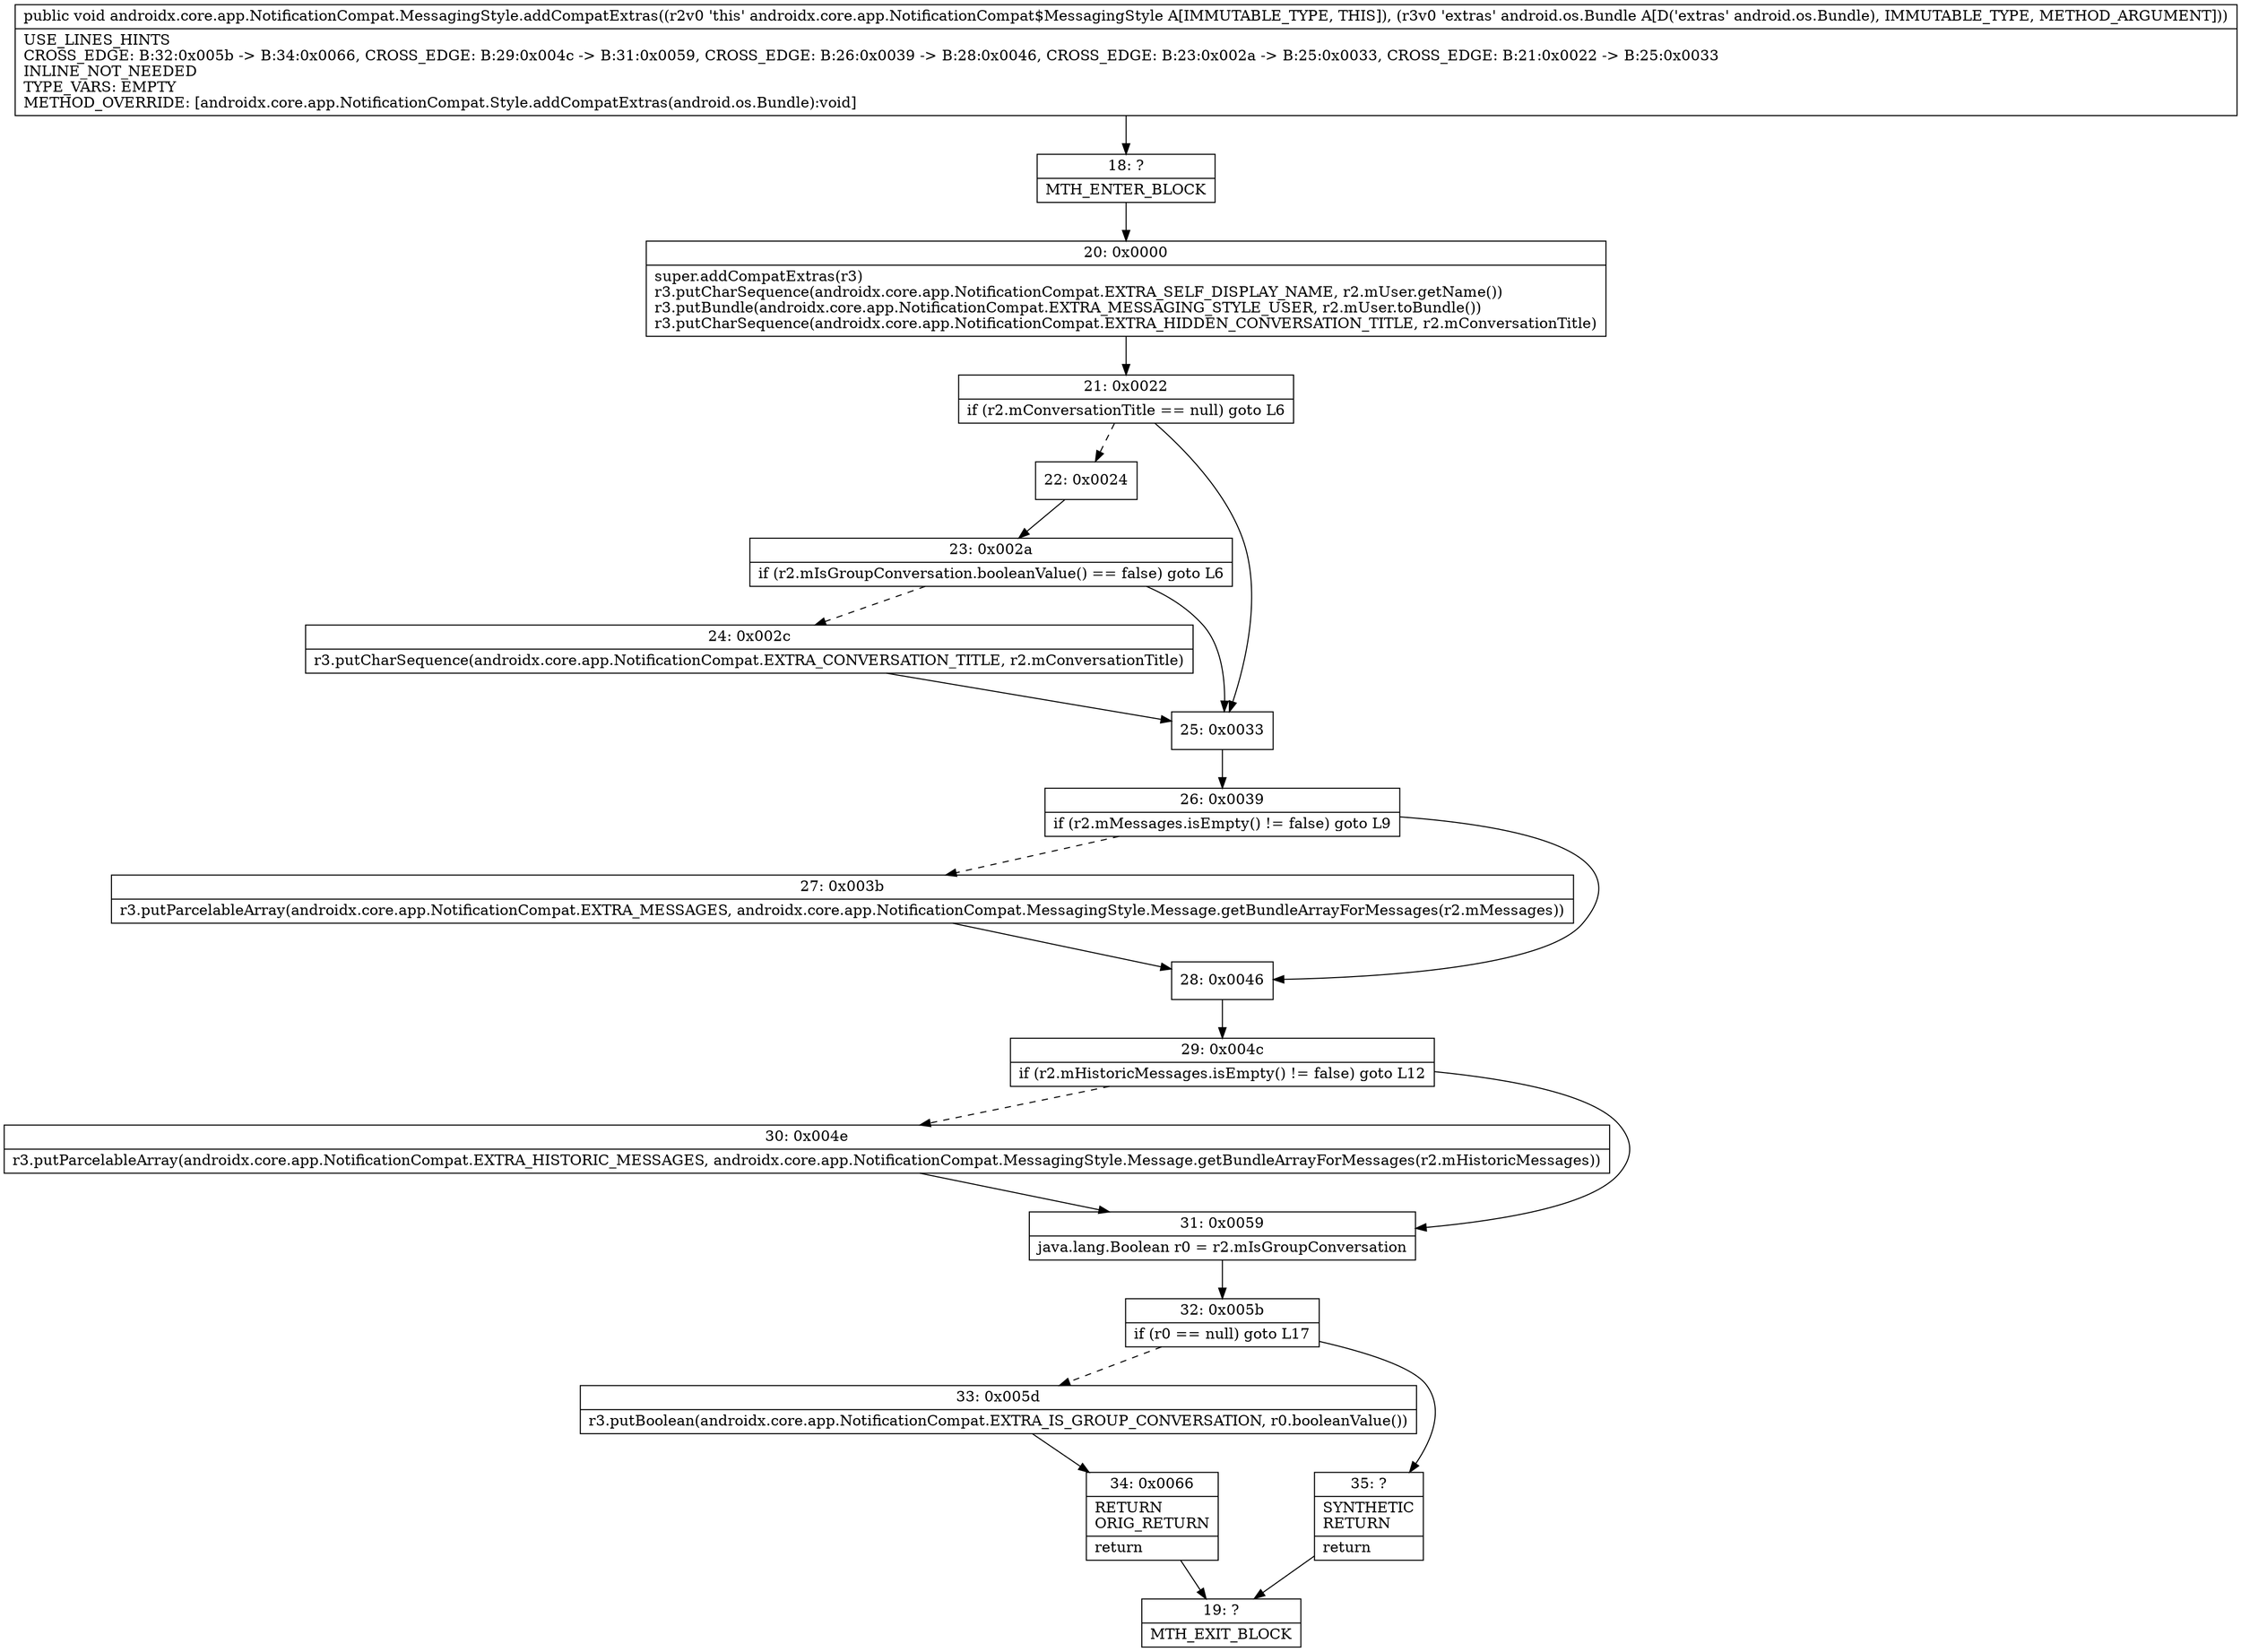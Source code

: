 digraph "CFG forandroidx.core.app.NotificationCompat.MessagingStyle.addCompatExtras(Landroid\/os\/Bundle;)V" {
Node_18 [shape=record,label="{18\:\ ?|MTH_ENTER_BLOCK\l}"];
Node_20 [shape=record,label="{20\:\ 0x0000|super.addCompatExtras(r3)\lr3.putCharSequence(androidx.core.app.NotificationCompat.EXTRA_SELF_DISPLAY_NAME, r2.mUser.getName())\lr3.putBundle(androidx.core.app.NotificationCompat.EXTRA_MESSAGING_STYLE_USER, r2.mUser.toBundle())\lr3.putCharSequence(androidx.core.app.NotificationCompat.EXTRA_HIDDEN_CONVERSATION_TITLE, r2.mConversationTitle)\l}"];
Node_21 [shape=record,label="{21\:\ 0x0022|if (r2.mConversationTitle == null) goto L6\l}"];
Node_22 [shape=record,label="{22\:\ 0x0024}"];
Node_23 [shape=record,label="{23\:\ 0x002a|if (r2.mIsGroupConversation.booleanValue() == false) goto L6\l}"];
Node_24 [shape=record,label="{24\:\ 0x002c|r3.putCharSequence(androidx.core.app.NotificationCompat.EXTRA_CONVERSATION_TITLE, r2.mConversationTitle)\l}"];
Node_25 [shape=record,label="{25\:\ 0x0033}"];
Node_26 [shape=record,label="{26\:\ 0x0039|if (r2.mMessages.isEmpty() != false) goto L9\l}"];
Node_27 [shape=record,label="{27\:\ 0x003b|r3.putParcelableArray(androidx.core.app.NotificationCompat.EXTRA_MESSAGES, androidx.core.app.NotificationCompat.MessagingStyle.Message.getBundleArrayForMessages(r2.mMessages))\l}"];
Node_28 [shape=record,label="{28\:\ 0x0046}"];
Node_29 [shape=record,label="{29\:\ 0x004c|if (r2.mHistoricMessages.isEmpty() != false) goto L12\l}"];
Node_30 [shape=record,label="{30\:\ 0x004e|r3.putParcelableArray(androidx.core.app.NotificationCompat.EXTRA_HISTORIC_MESSAGES, androidx.core.app.NotificationCompat.MessagingStyle.Message.getBundleArrayForMessages(r2.mHistoricMessages))\l}"];
Node_31 [shape=record,label="{31\:\ 0x0059|java.lang.Boolean r0 = r2.mIsGroupConversation\l}"];
Node_32 [shape=record,label="{32\:\ 0x005b|if (r0 == null) goto L17\l}"];
Node_33 [shape=record,label="{33\:\ 0x005d|r3.putBoolean(androidx.core.app.NotificationCompat.EXTRA_IS_GROUP_CONVERSATION, r0.booleanValue())\l}"];
Node_34 [shape=record,label="{34\:\ 0x0066|RETURN\lORIG_RETURN\l|return\l}"];
Node_19 [shape=record,label="{19\:\ ?|MTH_EXIT_BLOCK\l}"];
Node_35 [shape=record,label="{35\:\ ?|SYNTHETIC\lRETURN\l|return\l}"];
MethodNode[shape=record,label="{public void androidx.core.app.NotificationCompat.MessagingStyle.addCompatExtras((r2v0 'this' androidx.core.app.NotificationCompat$MessagingStyle A[IMMUTABLE_TYPE, THIS]), (r3v0 'extras' android.os.Bundle A[D('extras' android.os.Bundle), IMMUTABLE_TYPE, METHOD_ARGUMENT]))  | USE_LINES_HINTS\lCROSS_EDGE: B:32:0x005b \-\> B:34:0x0066, CROSS_EDGE: B:29:0x004c \-\> B:31:0x0059, CROSS_EDGE: B:26:0x0039 \-\> B:28:0x0046, CROSS_EDGE: B:23:0x002a \-\> B:25:0x0033, CROSS_EDGE: B:21:0x0022 \-\> B:25:0x0033\lINLINE_NOT_NEEDED\lTYPE_VARS: EMPTY\lMETHOD_OVERRIDE: [androidx.core.app.NotificationCompat.Style.addCompatExtras(android.os.Bundle):void]\l}"];
MethodNode -> Node_18;Node_18 -> Node_20;
Node_20 -> Node_21;
Node_21 -> Node_22[style=dashed];
Node_21 -> Node_25;
Node_22 -> Node_23;
Node_23 -> Node_24[style=dashed];
Node_23 -> Node_25;
Node_24 -> Node_25;
Node_25 -> Node_26;
Node_26 -> Node_27[style=dashed];
Node_26 -> Node_28;
Node_27 -> Node_28;
Node_28 -> Node_29;
Node_29 -> Node_30[style=dashed];
Node_29 -> Node_31;
Node_30 -> Node_31;
Node_31 -> Node_32;
Node_32 -> Node_33[style=dashed];
Node_32 -> Node_35;
Node_33 -> Node_34;
Node_34 -> Node_19;
Node_35 -> Node_19;
}

